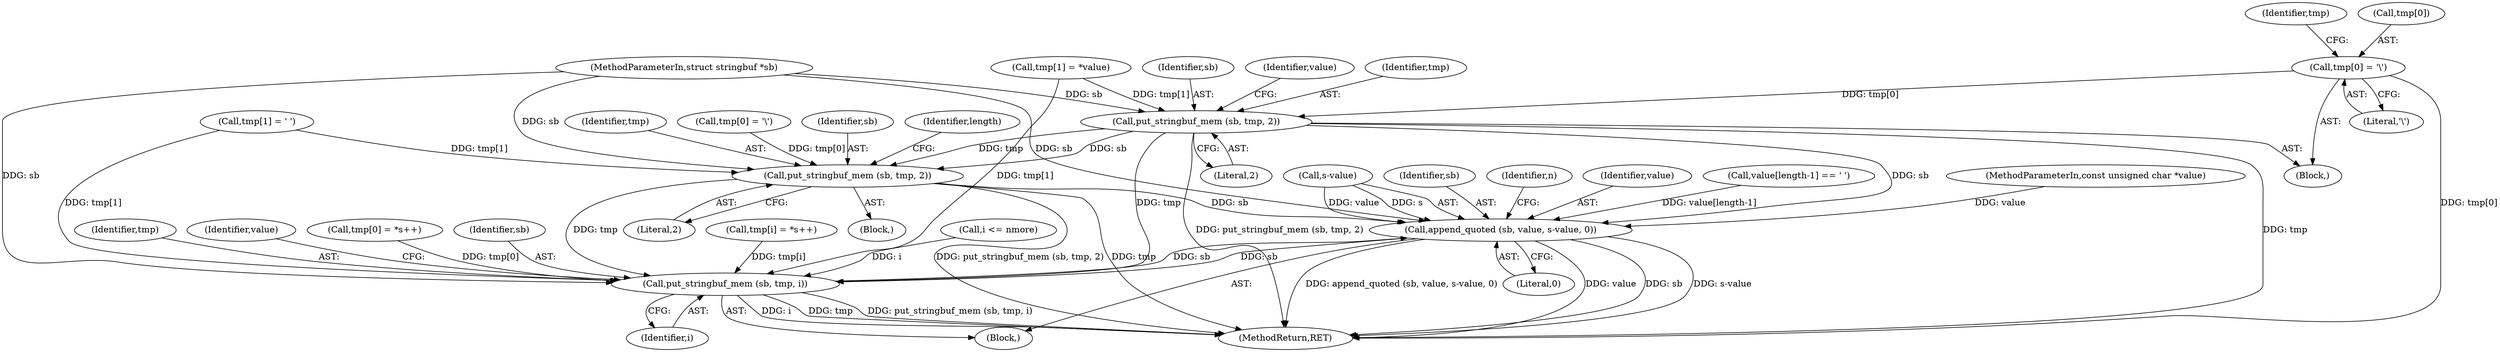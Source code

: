 digraph "1_gnupg_243d12fdec66a4360fbb3e307a046b39b5b4ffc3_0@array" {
"1000134" [label="(Call,tmp[0] = '\\')"];
"1000145" [label="(Call,put_stringbuf_mem (sb, tmp, 2))"];
"1000174" [label="(Call,put_stringbuf_mem (sb, tmp, 2))"];
"1000225" [label="(Call,append_quoted (sb, value, s-value, 0))"];
"1000347" [label="(Call,put_stringbuf_mem (sb, tmp, i))"];
"1000150" [label="(Identifier,value)"];
"1000347" [label="(Call,put_stringbuf_mem (sb, tmp, i))"];
"1000234" [label="(Identifier,n)"];
"1000351" [label="(MethodReturn,RET)"];
"1000227" [label="(Identifier,value)"];
"1000141" [label="(Identifier,tmp)"];
"1000176" [label="(Identifier,tmp)"];
"1000147" [label="(Identifier,tmp)"];
"1000146" [label="(Identifier,sb)"];
"1000156" [label="(Call,value[length-1] == ' ')"];
"1000324" [label="(Call,i <= nmore)"];
"1000349" [label="(Identifier,tmp)"];
"1000164" [label="(Call,tmp[0] = '\\')"];
"1000175" [label="(Identifier,sb)"];
"1000177" [label="(Literal,2)"];
"1000231" [label="(Literal,0)"];
"1000311" [label="(Call,tmp[0] = *s++)"];
"1000112" [label="(MethodParameterIn,const unsigned char *value)"];
"1000139" [label="(Call,tmp[1] = *value)"];
"1000228" [label="(Call,s-value)"];
"1000114" [label="(MethodParameterIn,struct stringbuf *sb)"];
"1000163" [label="(Block,)"];
"1000191" [label="(Identifier,value)"];
"1000350" [label="(Identifier,i)"];
"1000188" [label="(Block,)"];
"1000148" [label="(Literal,2)"];
"1000338" [label="(Call,tmp[i] = *s++)"];
"1000133" [label="(Block,)"];
"1000179" [label="(Identifier,length)"];
"1000138" [label="(Literal,'\\')"];
"1000134" [label="(Call,tmp[0] = '\\')"];
"1000226" [label="(Identifier,sb)"];
"1000225" [label="(Call,append_quoted (sb, value, s-value, 0))"];
"1000145" [label="(Call,put_stringbuf_mem (sb, tmp, 2))"];
"1000169" [label="(Call,tmp[1] = ' ')"];
"1000348" [label="(Identifier,sb)"];
"1000135" [label="(Call,tmp[0])"];
"1000174" [label="(Call,put_stringbuf_mem (sb, tmp, 2))"];
"1000134" -> "1000133"  [label="AST: "];
"1000134" -> "1000138"  [label="CFG: "];
"1000135" -> "1000134"  [label="AST: "];
"1000138" -> "1000134"  [label="AST: "];
"1000141" -> "1000134"  [label="CFG: "];
"1000134" -> "1000351"  [label="DDG: tmp[0]"];
"1000134" -> "1000145"  [label="DDG: tmp[0]"];
"1000145" -> "1000133"  [label="AST: "];
"1000145" -> "1000148"  [label="CFG: "];
"1000146" -> "1000145"  [label="AST: "];
"1000147" -> "1000145"  [label="AST: "];
"1000148" -> "1000145"  [label="AST: "];
"1000150" -> "1000145"  [label="CFG: "];
"1000145" -> "1000351"  [label="DDG: put_stringbuf_mem (sb, tmp, 2)"];
"1000145" -> "1000351"  [label="DDG: tmp"];
"1000114" -> "1000145"  [label="DDG: sb"];
"1000139" -> "1000145"  [label="DDG: tmp[1]"];
"1000145" -> "1000174"  [label="DDG: sb"];
"1000145" -> "1000174"  [label="DDG: tmp"];
"1000145" -> "1000225"  [label="DDG: sb"];
"1000145" -> "1000347"  [label="DDG: tmp"];
"1000174" -> "1000163"  [label="AST: "];
"1000174" -> "1000177"  [label="CFG: "];
"1000175" -> "1000174"  [label="AST: "];
"1000176" -> "1000174"  [label="AST: "];
"1000177" -> "1000174"  [label="AST: "];
"1000179" -> "1000174"  [label="CFG: "];
"1000174" -> "1000351"  [label="DDG: tmp"];
"1000174" -> "1000351"  [label="DDG: put_stringbuf_mem (sb, tmp, 2)"];
"1000114" -> "1000174"  [label="DDG: sb"];
"1000169" -> "1000174"  [label="DDG: tmp[1]"];
"1000164" -> "1000174"  [label="DDG: tmp[0]"];
"1000174" -> "1000225"  [label="DDG: sb"];
"1000174" -> "1000347"  [label="DDG: tmp"];
"1000225" -> "1000188"  [label="AST: "];
"1000225" -> "1000231"  [label="CFG: "];
"1000226" -> "1000225"  [label="AST: "];
"1000227" -> "1000225"  [label="AST: "];
"1000228" -> "1000225"  [label="AST: "];
"1000231" -> "1000225"  [label="AST: "];
"1000234" -> "1000225"  [label="CFG: "];
"1000225" -> "1000351"  [label="DDG: append_quoted (sb, value, s-value, 0)"];
"1000225" -> "1000351"  [label="DDG: value"];
"1000225" -> "1000351"  [label="DDG: sb"];
"1000225" -> "1000351"  [label="DDG: s-value"];
"1000347" -> "1000225"  [label="DDG: sb"];
"1000114" -> "1000225"  [label="DDG: sb"];
"1000156" -> "1000225"  [label="DDG: value[length-1]"];
"1000228" -> "1000225"  [label="DDG: value"];
"1000228" -> "1000225"  [label="DDG: s"];
"1000112" -> "1000225"  [label="DDG: value"];
"1000225" -> "1000347"  [label="DDG: sb"];
"1000347" -> "1000188"  [label="AST: "];
"1000347" -> "1000350"  [label="CFG: "];
"1000348" -> "1000347"  [label="AST: "];
"1000349" -> "1000347"  [label="AST: "];
"1000350" -> "1000347"  [label="AST: "];
"1000191" -> "1000347"  [label="CFG: "];
"1000347" -> "1000351"  [label="DDG: tmp"];
"1000347" -> "1000351"  [label="DDG: put_stringbuf_mem (sb, tmp, i)"];
"1000347" -> "1000351"  [label="DDG: i"];
"1000114" -> "1000347"  [label="DDG: sb"];
"1000311" -> "1000347"  [label="DDG: tmp[0]"];
"1000139" -> "1000347"  [label="DDG: tmp[1]"];
"1000169" -> "1000347"  [label="DDG: tmp[1]"];
"1000338" -> "1000347"  [label="DDG: tmp[i]"];
"1000324" -> "1000347"  [label="DDG: i"];
}
